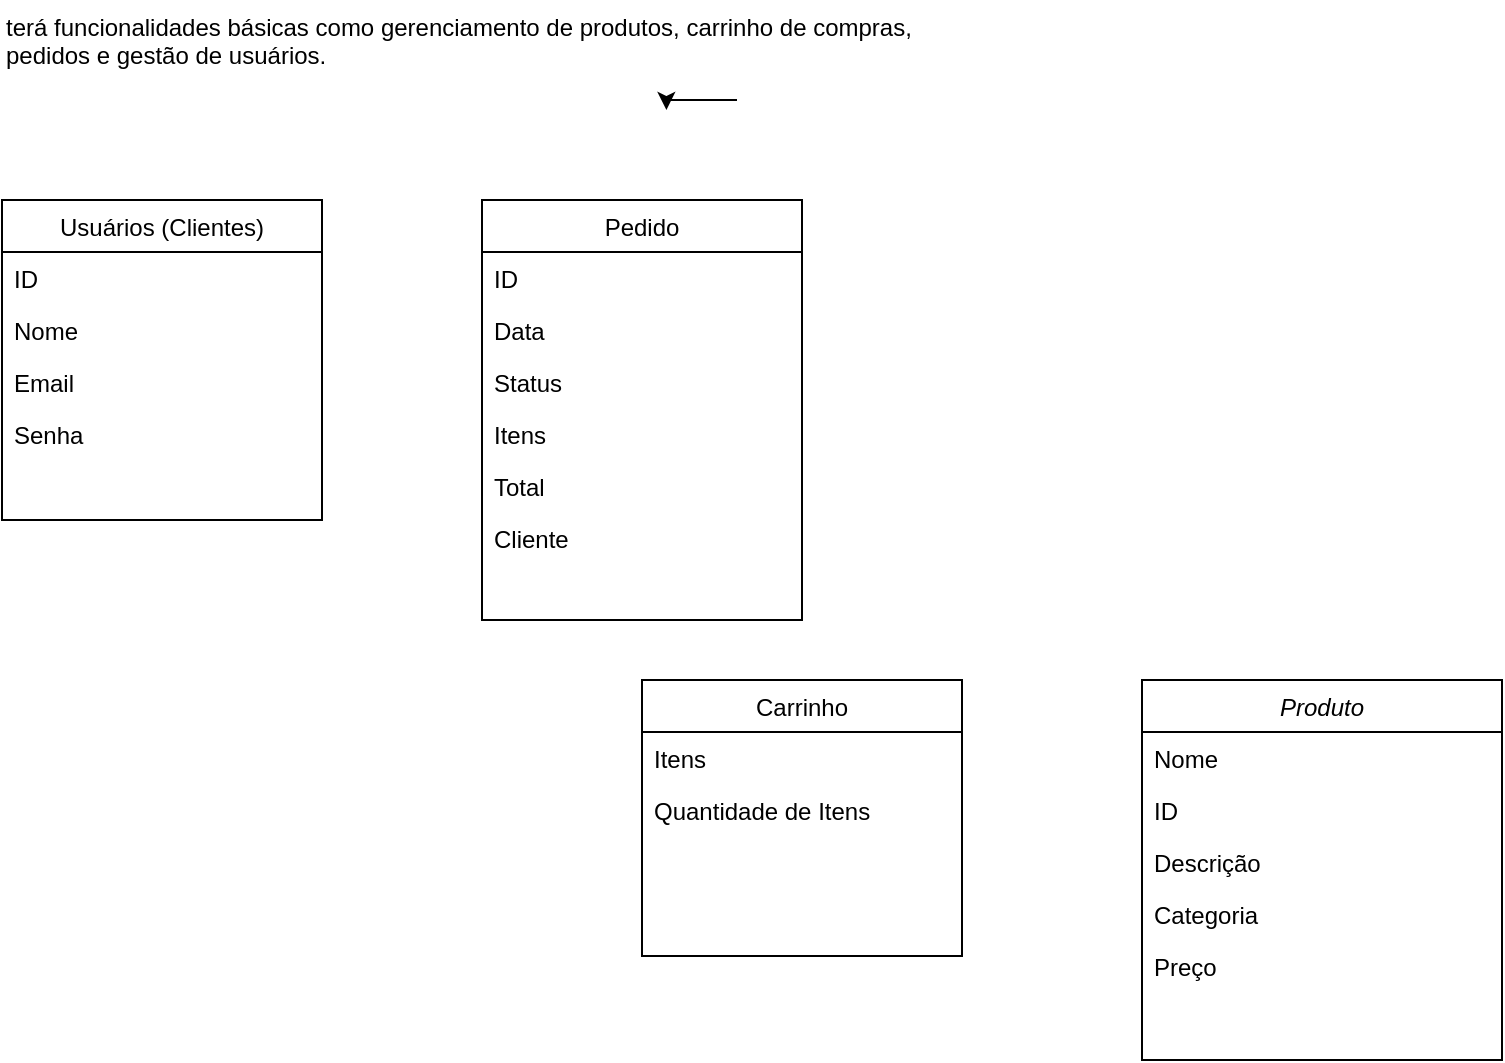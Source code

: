 <mxfile version="21.7.5" type="github">
  <diagram id="C5RBs43oDa-KdzZeNtuy" name="Page-1">
    <mxGraphModel dx="954" dy="578" grid="1" gridSize="10" guides="1" tooltips="1" connect="1" arrows="1" fold="1" page="1" pageScale="1" pageWidth="827" pageHeight="1169" math="0" shadow="0">
      <root>
        <mxCell id="WIyWlLk6GJQsqaUBKTNV-0" />
        <mxCell id="WIyWlLk6GJQsqaUBKTNV-1" parent="WIyWlLk6GJQsqaUBKTNV-0" />
        <mxCell id="zkfFHV4jXpPFQw0GAbJ--0" value="Produto" style="swimlane;fontStyle=2;align=center;verticalAlign=top;childLayout=stackLayout;horizontal=1;startSize=26;horizontalStack=0;resizeParent=1;resizeLast=0;collapsible=1;marginBottom=0;rounded=0;shadow=0;strokeWidth=1;" parent="WIyWlLk6GJQsqaUBKTNV-1" vertex="1">
          <mxGeometry x="610" y="360" width="180" height="190" as="geometry">
            <mxRectangle x="230" y="140" width="160" height="26" as="alternateBounds" />
          </mxGeometry>
        </mxCell>
        <mxCell id="zkfFHV4jXpPFQw0GAbJ--1" value="Nome" style="text;align=left;verticalAlign=top;spacingLeft=4;spacingRight=4;overflow=hidden;rotatable=0;points=[[0,0.5],[1,0.5]];portConstraint=eastwest;" parent="zkfFHV4jXpPFQw0GAbJ--0" vertex="1">
          <mxGeometry y="26" width="180" height="26" as="geometry" />
        </mxCell>
        <mxCell id="wQRsGZaz_JFNK_i07ZW6-8" value="ID&#xa;&#xa;" style="text;align=left;verticalAlign=top;spacingLeft=4;spacingRight=4;overflow=hidden;rotatable=0;points=[[0,0.5],[1,0.5]];portConstraint=eastwest;rounded=0;shadow=0;html=0;" vertex="1" parent="zkfFHV4jXpPFQw0GAbJ--0">
          <mxGeometry y="52" width="180" height="26" as="geometry" />
        </mxCell>
        <mxCell id="zkfFHV4jXpPFQw0GAbJ--2" value="Descrição&#xa;&#xa;&#xa;" style="text;align=left;verticalAlign=top;spacingLeft=4;spacingRight=4;overflow=hidden;rotatable=0;points=[[0,0.5],[1,0.5]];portConstraint=eastwest;rounded=0;shadow=0;html=0;" parent="zkfFHV4jXpPFQw0GAbJ--0" vertex="1">
          <mxGeometry y="78" width="180" height="26" as="geometry" />
        </mxCell>
        <mxCell id="wQRsGZaz_JFNK_i07ZW6-7" value="Categoria" style="text;align=left;verticalAlign=top;spacingLeft=4;spacingRight=4;overflow=hidden;rotatable=0;points=[[0,0.5],[1,0.5]];portConstraint=eastwest;rounded=0;shadow=0;html=0;" vertex="1" parent="zkfFHV4jXpPFQw0GAbJ--0">
          <mxGeometry y="104" width="180" height="26" as="geometry" />
        </mxCell>
        <mxCell id="zkfFHV4jXpPFQw0GAbJ--3" value="Preço" style="text;align=left;verticalAlign=top;spacingLeft=4;spacingRight=4;overflow=hidden;rotatable=0;points=[[0,0.5],[1,0.5]];portConstraint=eastwest;rounded=0;shadow=0;html=0;" parent="zkfFHV4jXpPFQw0GAbJ--0" vertex="1">
          <mxGeometry y="130" width="180" height="26" as="geometry" />
        </mxCell>
        <mxCell id="zkfFHV4jXpPFQw0GAbJ--6" value="Pedido" style="swimlane;fontStyle=0;align=center;verticalAlign=top;childLayout=stackLayout;horizontal=1;startSize=26;horizontalStack=0;resizeParent=1;resizeLast=0;collapsible=1;marginBottom=0;rounded=0;shadow=0;strokeWidth=1;" parent="WIyWlLk6GJQsqaUBKTNV-1" vertex="1">
          <mxGeometry x="280" y="120" width="160" height="210" as="geometry">
            <mxRectangle x="130" y="380" width="160" height="26" as="alternateBounds" />
          </mxGeometry>
        </mxCell>
        <mxCell id="zkfFHV4jXpPFQw0GAbJ--7" value="ID" style="text;align=left;verticalAlign=top;spacingLeft=4;spacingRight=4;overflow=hidden;rotatable=0;points=[[0,0.5],[1,0.5]];portConstraint=eastwest;" parent="zkfFHV4jXpPFQw0GAbJ--6" vertex="1">
          <mxGeometry y="26" width="160" height="26" as="geometry" />
        </mxCell>
        <mxCell id="zkfFHV4jXpPFQw0GAbJ--8" value="Data" style="text;align=left;verticalAlign=top;spacingLeft=4;spacingRight=4;overflow=hidden;rotatable=0;points=[[0,0.5],[1,0.5]];portConstraint=eastwest;rounded=0;shadow=0;html=0;" parent="zkfFHV4jXpPFQw0GAbJ--6" vertex="1">
          <mxGeometry y="52" width="160" height="26" as="geometry" />
        </mxCell>
        <mxCell id="zkfFHV4jXpPFQw0GAbJ--10" value="Status&#xa;" style="text;align=left;verticalAlign=top;spacingLeft=4;spacingRight=4;overflow=hidden;rotatable=0;points=[[0,0.5],[1,0.5]];portConstraint=eastwest;fontStyle=0" parent="zkfFHV4jXpPFQw0GAbJ--6" vertex="1">
          <mxGeometry y="78" width="160" height="26" as="geometry" />
        </mxCell>
        <mxCell id="zkfFHV4jXpPFQw0GAbJ--11" value="Itens" style="text;align=left;verticalAlign=top;spacingLeft=4;spacingRight=4;overflow=hidden;rotatable=0;points=[[0,0.5],[1,0.5]];portConstraint=eastwest;" parent="zkfFHV4jXpPFQw0GAbJ--6" vertex="1">
          <mxGeometry y="104" width="160" height="26" as="geometry" />
        </mxCell>
        <mxCell id="wQRsGZaz_JFNK_i07ZW6-11" value="Total" style="text;align=left;verticalAlign=top;spacingLeft=4;spacingRight=4;overflow=hidden;rotatable=0;points=[[0,0.5],[1,0.5]];portConstraint=eastwest;" vertex="1" parent="zkfFHV4jXpPFQw0GAbJ--6">
          <mxGeometry y="130" width="160" height="26" as="geometry" />
        </mxCell>
        <mxCell id="wQRsGZaz_JFNK_i07ZW6-10" value="Cliente" style="text;align=left;verticalAlign=top;spacingLeft=4;spacingRight=4;overflow=hidden;rotatable=0;points=[[0,0.5],[1,0.5]];portConstraint=eastwest;" vertex="1" parent="zkfFHV4jXpPFQw0GAbJ--6">
          <mxGeometry y="156" width="160" height="26" as="geometry" />
        </mxCell>
        <mxCell id="zkfFHV4jXpPFQw0GAbJ--13" value="Usuários (Clientes)&#xa;&#xa;" style="swimlane;fontStyle=0;align=center;verticalAlign=top;childLayout=stackLayout;horizontal=1;startSize=26;horizontalStack=0;resizeParent=1;resizeLast=0;collapsible=1;marginBottom=0;rounded=0;shadow=0;strokeWidth=1;" parent="WIyWlLk6GJQsqaUBKTNV-1" vertex="1">
          <mxGeometry x="40" y="120" width="160" height="160" as="geometry">
            <mxRectangle x="340" y="380" width="170" height="26" as="alternateBounds" />
          </mxGeometry>
        </mxCell>
        <mxCell id="zkfFHV4jXpPFQw0GAbJ--21" value="ID&#xa;&#xa;" style="text;align=left;verticalAlign=top;spacingLeft=4;spacingRight=4;overflow=hidden;rotatable=0;points=[[0,0.5],[1,0.5]];portConstraint=eastwest;rounded=0;shadow=0;html=0;" parent="zkfFHV4jXpPFQw0GAbJ--13" vertex="1">
          <mxGeometry y="26" width="160" height="26" as="geometry" />
        </mxCell>
        <mxCell id="wQRsGZaz_JFNK_i07ZW6-14" value="Nome" style="text;align=left;verticalAlign=top;spacingLeft=4;spacingRight=4;overflow=hidden;rotatable=0;points=[[0,0.5],[1,0.5]];portConstraint=eastwest;rounded=0;shadow=0;html=0;" vertex="1" parent="zkfFHV4jXpPFQw0GAbJ--13">
          <mxGeometry y="52" width="160" height="26" as="geometry" />
        </mxCell>
        <mxCell id="wQRsGZaz_JFNK_i07ZW6-13" value="Email" style="text;align=left;verticalAlign=top;spacingLeft=4;spacingRight=4;overflow=hidden;rotatable=0;points=[[0,0.5],[1,0.5]];portConstraint=eastwest;rounded=0;shadow=0;html=0;" vertex="1" parent="zkfFHV4jXpPFQw0GAbJ--13">
          <mxGeometry y="78" width="160" height="26" as="geometry" />
        </mxCell>
        <mxCell id="wQRsGZaz_JFNK_i07ZW6-12" value="Senha" style="text;align=left;verticalAlign=top;spacingLeft=4;spacingRight=4;overflow=hidden;rotatable=0;points=[[0,0.5],[1,0.5]];portConstraint=eastwest;rounded=0;shadow=0;html=0;" vertex="1" parent="zkfFHV4jXpPFQw0GAbJ--13">
          <mxGeometry y="104" width="160" height="26" as="geometry" />
        </mxCell>
        <mxCell id="wQRsGZaz_JFNK_i07ZW6-0" value="&lt;font style=&quot;vertical-align: inherit;&quot;&gt;&lt;font style=&quot;vertical-align: inherit;&quot;&gt;terá funcionalidades básicas como gerenciamento de produtos, carrinho de compras, &lt;/font&gt;&lt;/font&gt;&lt;br&gt;&lt;font style=&quot;vertical-align: inherit;&quot;&gt;&lt;font style=&quot;vertical-align: inherit;&quot;&gt;pedidos e gestão de usuários.&lt;/font&gt;&lt;/font&gt;" style="text;whiteSpace=wrap;html=1;" vertex="1" parent="WIyWlLk6GJQsqaUBKTNV-1">
          <mxGeometry x="40" y="20" width="490" height="50" as="geometry" />
        </mxCell>
        <mxCell id="wQRsGZaz_JFNK_i07ZW6-1" value="Carrinho&#xa;&#xa;" style="swimlane;fontStyle=0;align=center;verticalAlign=top;childLayout=stackLayout;horizontal=1;startSize=26;horizontalStack=0;resizeParent=1;resizeLast=0;collapsible=1;marginBottom=0;rounded=0;shadow=0;strokeWidth=1;" vertex="1" parent="WIyWlLk6GJQsqaUBKTNV-1">
          <mxGeometry x="360" y="360" width="160" height="138" as="geometry">
            <mxRectangle x="130" y="380" width="160" height="26" as="alternateBounds" />
          </mxGeometry>
        </mxCell>
        <mxCell id="wQRsGZaz_JFNK_i07ZW6-2" value="Itens " style="text;align=left;verticalAlign=top;spacingLeft=4;spacingRight=4;overflow=hidden;rotatable=0;points=[[0,0.5],[1,0.5]];portConstraint=eastwest;" vertex="1" parent="wQRsGZaz_JFNK_i07ZW6-1">
          <mxGeometry y="26" width="160" height="26" as="geometry" />
        </mxCell>
        <mxCell id="wQRsGZaz_JFNK_i07ZW6-9" value="Quantidade de Itens " style="text;align=left;verticalAlign=top;spacingLeft=4;spacingRight=4;overflow=hidden;rotatable=0;points=[[0,0.5],[1,0.5]];portConstraint=eastwest;" vertex="1" parent="wQRsGZaz_JFNK_i07ZW6-1">
          <mxGeometry y="52" width="160" height="26" as="geometry" />
        </mxCell>
        <mxCell id="wQRsGZaz_JFNK_i07ZW6-15" style="edgeStyle=orthogonalEdgeStyle;rounded=0;orthogonalLoop=1;jettySize=auto;html=1;exitX=0.75;exitY=1;exitDx=0;exitDy=0;entryX=0.678;entryY=1.1;entryDx=0;entryDy=0;entryPerimeter=0;" edge="1" parent="WIyWlLk6GJQsqaUBKTNV-1" source="wQRsGZaz_JFNK_i07ZW6-0" target="wQRsGZaz_JFNK_i07ZW6-0">
          <mxGeometry relative="1" as="geometry" />
        </mxCell>
      </root>
    </mxGraphModel>
  </diagram>
</mxfile>
